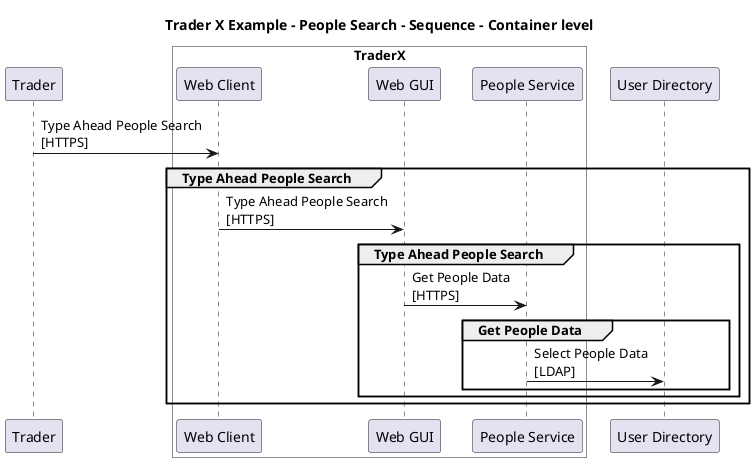 @startuml

title Trader X Example - People Search - Sequence - Container level

participant "Trader" as TraderXExample.Actors.Trader

box "TraderX" #White
    participant "Web Client" as TraderXExample.SoftwareSystems.TraderX.Containers.WebClient
    participant "Web GUI" as TraderXExample.SoftwareSystems.TraderX.Containers.WebGUI
    participant "People Service" as TraderXExample.SoftwareSystems.TraderX.Containers.PeopleService
end box

participant "User Directory" as TraderXExample.SoftwareSystems.UserDirectory

TraderXExample.Actors.Trader -> TraderXExample.SoftwareSystems.TraderX.Containers.WebClient : Type Ahead People Search\n[HTTPS]
group Type Ahead People Search
TraderXExample.SoftwareSystems.TraderX.Containers.WebClient -> TraderXExample.SoftwareSystems.TraderX.Containers.WebGUI : Type Ahead People Search\n[HTTPS]
group Type Ahead People Search
TraderXExample.SoftwareSystems.TraderX.Containers.WebGUI -> TraderXExample.SoftwareSystems.TraderX.Containers.PeopleService : Get People Data\n[HTTPS]
group Get People Data
TraderXExample.SoftwareSystems.TraderX.Containers.PeopleService -> TraderXExample.SoftwareSystems.UserDirectory : Select People Data\n[LDAP]
end
end
end


@enduml
